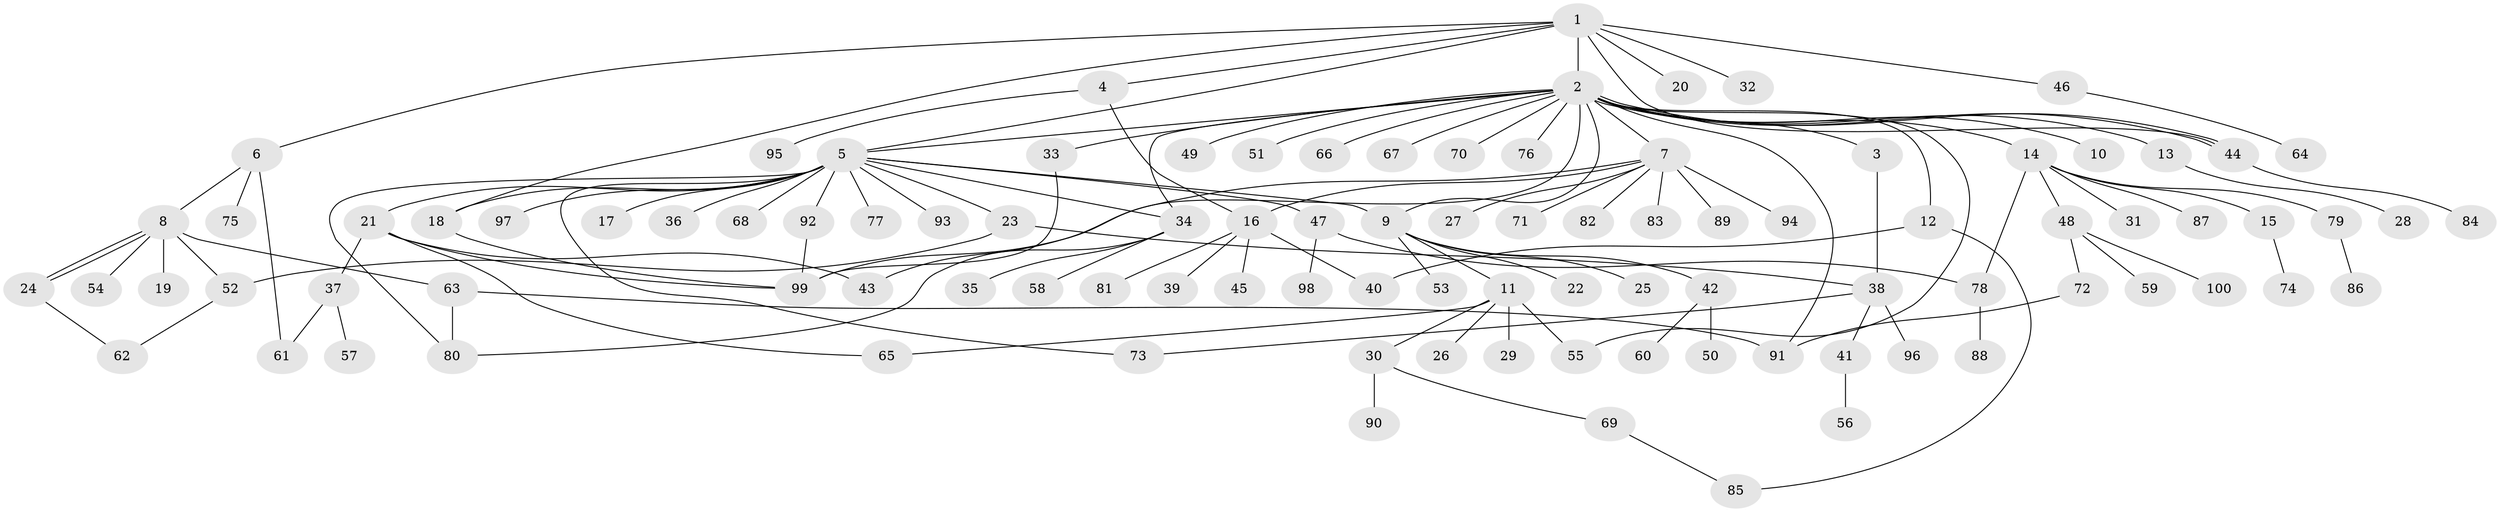 // Generated by graph-tools (version 1.1) at 2025/35/03/09/25 02:35:34]
// undirected, 100 vertices, 126 edges
graph export_dot {
graph [start="1"]
  node [color=gray90,style=filled];
  1;
  2;
  3;
  4;
  5;
  6;
  7;
  8;
  9;
  10;
  11;
  12;
  13;
  14;
  15;
  16;
  17;
  18;
  19;
  20;
  21;
  22;
  23;
  24;
  25;
  26;
  27;
  28;
  29;
  30;
  31;
  32;
  33;
  34;
  35;
  36;
  37;
  38;
  39;
  40;
  41;
  42;
  43;
  44;
  45;
  46;
  47;
  48;
  49;
  50;
  51;
  52;
  53;
  54;
  55;
  56;
  57;
  58;
  59;
  60;
  61;
  62;
  63;
  64;
  65;
  66;
  67;
  68;
  69;
  70;
  71;
  72;
  73;
  74;
  75;
  76;
  77;
  78;
  79;
  80;
  81;
  82;
  83;
  84;
  85;
  86;
  87;
  88;
  89;
  90;
  91;
  92;
  93;
  94;
  95;
  96;
  97;
  98;
  99;
  100;
  1 -- 2;
  1 -- 4;
  1 -- 5;
  1 -- 6;
  1 -- 18;
  1 -- 20;
  1 -- 32;
  1 -- 44;
  1 -- 46;
  2 -- 3;
  2 -- 5;
  2 -- 7;
  2 -- 9;
  2 -- 10;
  2 -- 12;
  2 -- 13;
  2 -- 14;
  2 -- 33;
  2 -- 34;
  2 -- 43;
  2 -- 44;
  2 -- 44;
  2 -- 49;
  2 -- 51;
  2 -- 55;
  2 -- 66;
  2 -- 67;
  2 -- 70;
  2 -- 76;
  2 -- 91;
  3 -- 38;
  4 -- 16;
  4 -- 95;
  5 -- 9;
  5 -- 17;
  5 -- 18;
  5 -- 21;
  5 -- 23;
  5 -- 34;
  5 -- 36;
  5 -- 47;
  5 -- 68;
  5 -- 73;
  5 -- 77;
  5 -- 80;
  5 -- 92;
  5 -- 93;
  5 -- 97;
  6 -- 8;
  6 -- 61;
  6 -- 75;
  7 -- 16;
  7 -- 27;
  7 -- 71;
  7 -- 82;
  7 -- 83;
  7 -- 89;
  7 -- 94;
  7 -- 99;
  8 -- 19;
  8 -- 24;
  8 -- 24;
  8 -- 52;
  8 -- 54;
  8 -- 63;
  9 -- 11;
  9 -- 22;
  9 -- 25;
  9 -- 42;
  9 -- 53;
  11 -- 26;
  11 -- 29;
  11 -- 30;
  11 -- 55;
  11 -- 65;
  12 -- 40;
  12 -- 85;
  13 -- 28;
  14 -- 15;
  14 -- 31;
  14 -- 48;
  14 -- 78;
  14 -- 79;
  14 -- 87;
  15 -- 74;
  16 -- 39;
  16 -- 40;
  16 -- 45;
  16 -- 81;
  18 -- 99;
  21 -- 37;
  21 -- 43;
  21 -- 65;
  21 -- 99;
  23 -- 38;
  23 -- 52;
  24 -- 62;
  30 -- 69;
  30 -- 90;
  33 -- 99;
  34 -- 35;
  34 -- 58;
  34 -- 80;
  37 -- 57;
  37 -- 61;
  38 -- 41;
  38 -- 73;
  38 -- 96;
  41 -- 56;
  42 -- 50;
  42 -- 60;
  44 -- 84;
  46 -- 64;
  47 -- 78;
  47 -- 98;
  48 -- 59;
  48 -- 72;
  48 -- 100;
  52 -- 62;
  63 -- 80;
  63 -- 91;
  69 -- 85;
  72 -- 91;
  78 -- 88;
  79 -- 86;
  92 -- 99;
}
